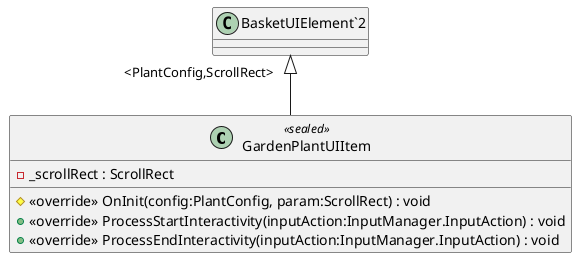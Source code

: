 @startuml
class GardenPlantUIItem <<sealed>> {
    - _scrollRect : ScrollRect
    # <<override>> OnInit(config:PlantConfig, param:ScrollRect) : void
    + <<override>> ProcessStartInteractivity(inputAction:InputManager.InputAction) : void
    + <<override>> ProcessEndInteractivity(inputAction:InputManager.InputAction) : void
}
"BasketUIElement`2" "<PlantConfig,ScrollRect>" <|-- GardenPlantUIItem
@enduml
